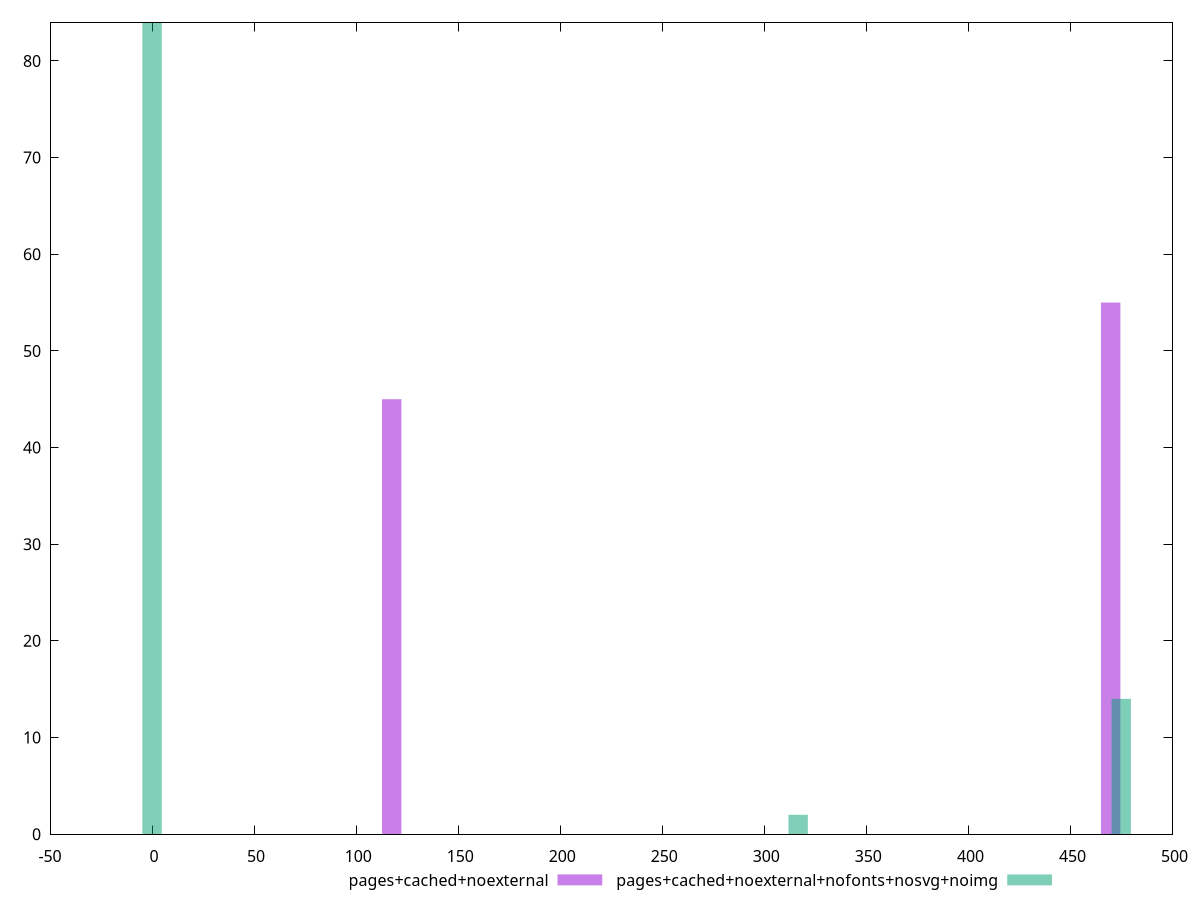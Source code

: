 $_pagesCachedNoexternal <<EOF
117.42842121164311 45
469.71368484657245 55
EOF
$_pagesCachedNoexternalNofontsNosvgNoimg <<EOF
0 84
474.87521068347866 14
316.58347378898577 2
EOF
set key outside below
set terminal pngcairo
set output "report_00006_2020-11-02T20-21-41.718Z/render-blocking-resources/render-blocking-resources_pages+cached+noexternal_pages+cached+noexternal+nofonts+nosvg+noimg+hist.png"
set boxwidth 9.497504213669574
set style fill transparent solid 0.5 noborder
set yrange [0:84]
plot $_pagesCachedNoexternal title "pages+cached+noexternal" with boxes ,$_pagesCachedNoexternalNofontsNosvgNoimg title "pages+cached+noexternal+nofonts+nosvg+noimg" with boxes ,